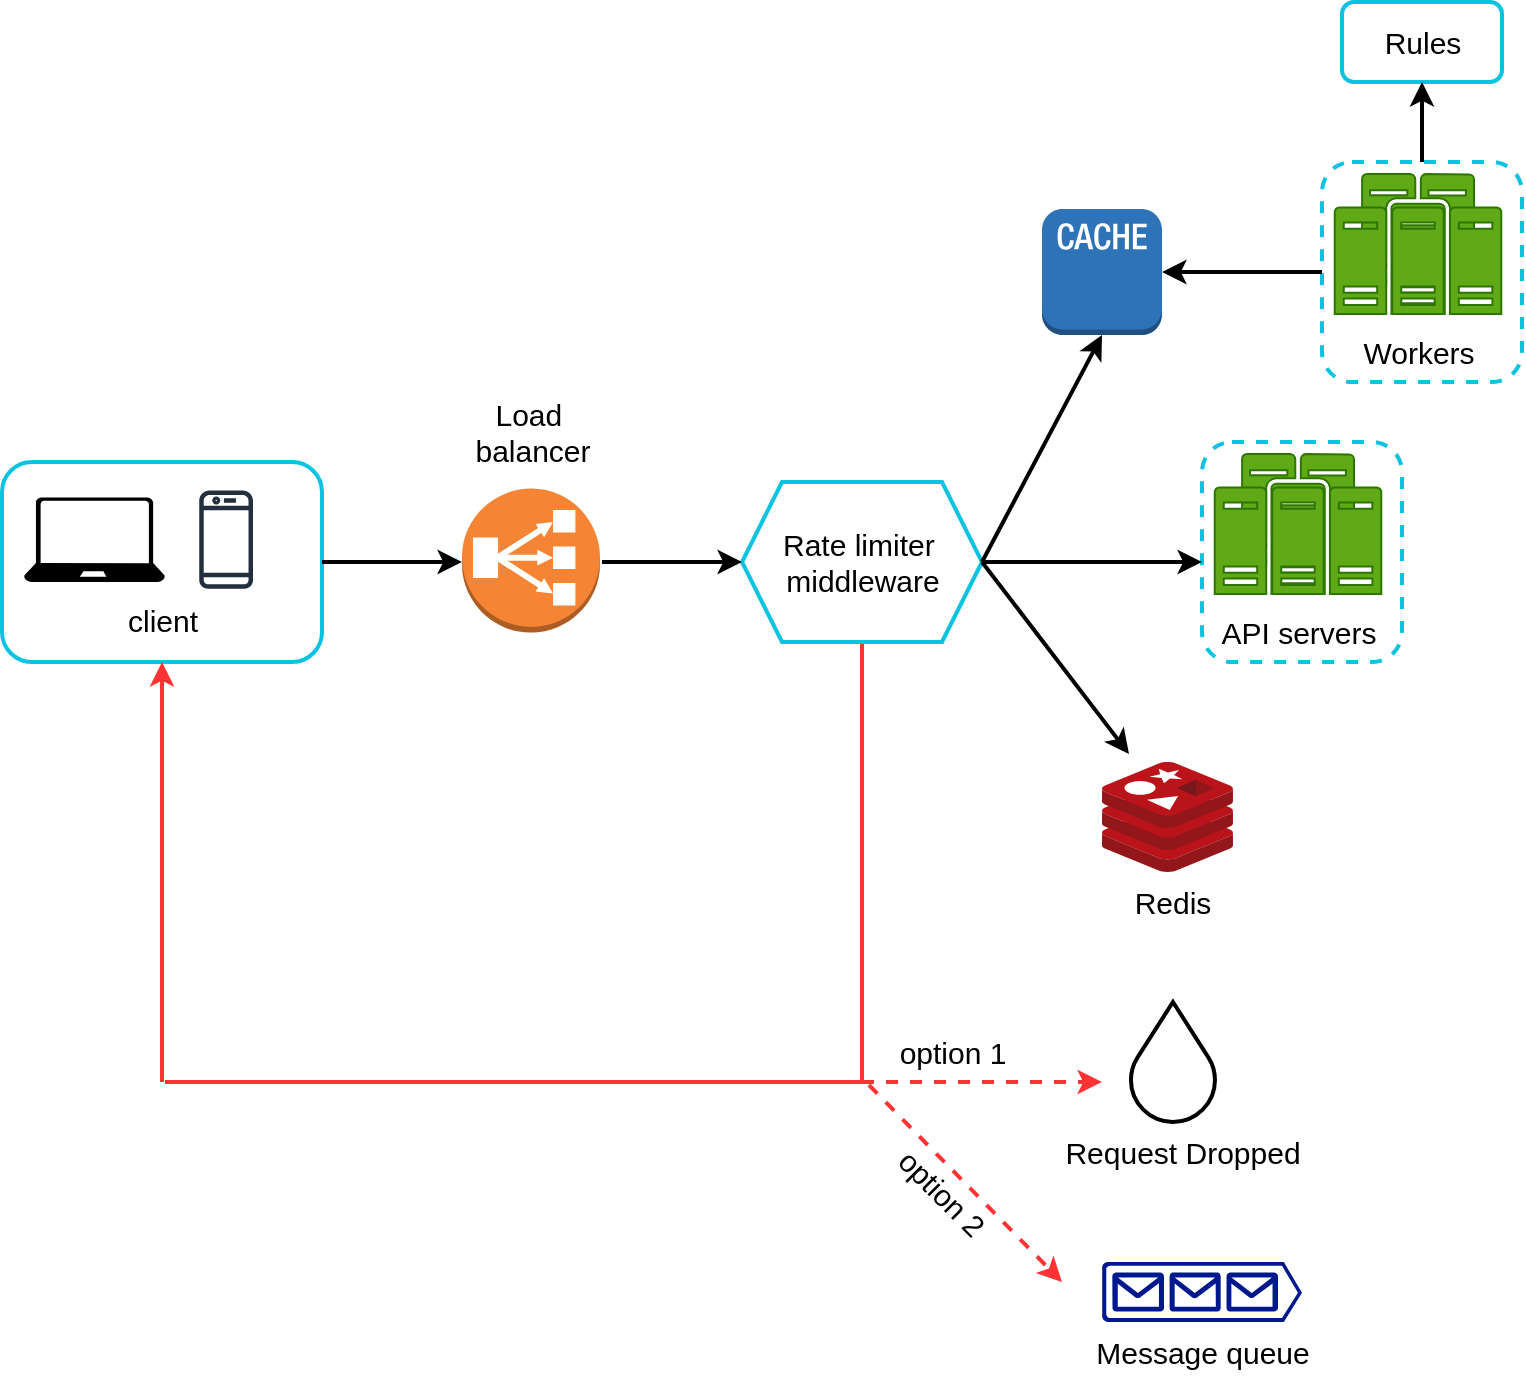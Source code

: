 <mxfile version="24.0.7" type="github">
  <diagram name="Page-1" id="1_jGz1skp5MGL0Hfow_j">
    <mxGraphModel dx="1141" dy="742" grid="1" gridSize="10" guides="1" tooltips="1" connect="1" arrows="1" fold="1" page="1" pageScale="1" pageWidth="1100" pageHeight="850" math="0" shadow="0">
      <root>
        <mxCell id="0" />
        <mxCell id="1" parent="0" />
        <mxCell id="o3WoTyYF3CoVZhlBRWT3-3" value="" style="rounded=1;whiteSpace=wrap;html=1;fillColor=none;strokeColor=#09C3E0;strokeWidth=2;" vertex="1" parent="1">
          <mxGeometry x="100" y="290" width="160" height="100" as="geometry" />
        </mxCell>
        <mxCell id="o3WoTyYF3CoVZhlBRWT3-1" value="" style="sketch=0;outlineConnect=0;fontColor=#232F3E;gradientColor=none;fillColor=#232F3D;strokeColor=none;dashed=0;verticalLabelPosition=bottom;verticalAlign=top;align=center;html=1;fontSize=12;fontStyle=0;aspect=fixed;pointerEvents=1;shape=mxgraph.aws4.mobile_client;" vertex="1" parent="1">
          <mxGeometry x="198.62" y="303.29" width="26.88" height="51.14" as="geometry" />
        </mxCell>
        <mxCell id="o3WoTyYF3CoVZhlBRWT3-4" value="&lt;font style=&quot;font-size: 15px;&quot;&gt;client&lt;/font&gt;" style="text;html=1;align=center;verticalAlign=middle;resizable=0;points=[];autosize=1;strokeColor=none;fillColor=none;" vertex="1" parent="1">
          <mxGeometry x="150" y="354.43" width="60" height="30" as="geometry" />
        </mxCell>
        <mxCell id="o3WoTyYF3CoVZhlBRWT3-6" value="" style="sketch=0;aspect=fixed;pointerEvents=1;shadow=0;dashed=0;html=1;strokeColor=none;labelPosition=center;verticalLabelPosition=bottom;verticalAlign=top;align=center;fillColor=#000000;shape=mxgraph.azure.laptop" vertex="1" parent="1">
          <mxGeometry x="111" y="307.72" width="70.47" height="42.28" as="geometry" />
        </mxCell>
        <mxCell id="o3WoTyYF3CoVZhlBRWT3-7" value="" style="endArrow=classic;html=1;rounded=0;strokeWidth=2;" edge="1" parent="1">
          <mxGeometry width="50" height="50" relative="1" as="geometry">
            <mxPoint x="260" y="340" as="sourcePoint" />
            <mxPoint x="330" y="340" as="targetPoint" />
          </mxGeometry>
        </mxCell>
        <mxCell id="o3WoTyYF3CoVZhlBRWT3-11" value="" style="group" vertex="1" connectable="0" parent="1">
          <mxGeometry x="470" y="300" width="120" height="84" as="geometry" />
        </mxCell>
        <mxCell id="o3WoTyYF3CoVZhlBRWT3-8" value="" style="shape=hexagon;perimeter=hexagonPerimeter2;whiteSpace=wrap;html=1;fixedSize=1;strokeWidth=2;strokeColor=#09C3E0;" vertex="1" parent="o3WoTyYF3CoVZhlBRWT3-11">
          <mxGeometry width="120" height="80" as="geometry" />
        </mxCell>
        <mxCell id="o3WoTyYF3CoVZhlBRWT3-9" value="&lt;font style=&quot;font-size: 15px;&quot;&gt;Rate limiter&amp;nbsp;&lt;/font&gt;&lt;div style=&quot;font-size: 15px;&quot;&gt;&lt;font style=&quot;font-size: 15px;&quot;&gt;middleware&lt;/font&gt;&lt;/div&gt;&lt;div style=&quot;font-size: 15px;&quot;&gt;&lt;br&gt;&lt;/div&gt;" style="text;html=1;align=center;verticalAlign=middle;resizable=0;points=[];autosize=1;strokeColor=none;fillColor=none;" vertex="1" parent="o3WoTyYF3CoVZhlBRWT3-11">
          <mxGeometry x="10" y="14" width="100" height="70" as="geometry" />
        </mxCell>
        <mxCell id="o3WoTyYF3CoVZhlBRWT3-12" value="" style="outlineConnect=0;dashed=0;verticalLabelPosition=bottom;verticalAlign=top;align=center;html=1;shape=mxgraph.aws3.classic_load_balancer;fillColor=#F58534;gradientColor=none;" vertex="1" parent="1">
          <mxGeometry x="330" y="303.29" width="69" height="72" as="geometry" />
        </mxCell>
        <mxCell id="o3WoTyYF3CoVZhlBRWT3-13" value="" style="endArrow=classic;html=1;rounded=0;strokeWidth=2;" edge="1" parent="1">
          <mxGeometry width="50" height="50" relative="1" as="geometry">
            <mxPoint x="400" y="340" as="sourcePoint" />
            <mxPoint x="470" y="340" as="targetPoint" />
          </mxGeometry>
        </mxCell>
        <mxCell id="o3WoTyYF3CoVZhlBRWT3-14" value="&lt;font style=&quot;font-size: 15px;&quot;&gt;Load&amp;nbsp;&lt;/font&gt;&lt;div style=&quot;font-size: 15px;&quot;&gt;&lt;font style=&quot;font-size: 15px;&quot;&gt;balancer&lt;/font&gt;&lt;/div&gt;" style="text;html=1;align=center;verticalAlign=middle;resizable=0;points=[];autosize=1;strokeColor=none;fillColor=none;" vertex="1" parent="1">
          <mxGeometry x="324.5" y="250" width="80" height="50" as="geometry" />
        </mxCell>
        <mxCell id="o3WoTyYF3CoVZhlBRWT3-15" value="" style="outlineConnect=0;dashed=0;verticalLabelPosition=bottom;verticalAlign=top;align=center;html=1;shape=mxgraph.aws3.cache_node;fillColor=#2E73B8;gradientColor=none;" vertex="1" parent="1">
          <mxGeometry x="620" y="163.5" width="60" height="63" as="geometry" />
        </mxCell>
        <mxCell id="o3WoTyYF3CoVZhlBRWT3-16" value="" style="endArrow=classic;html=1;rounded=0;entryX=0.5;entryY=1;entryDx=0;entryDy=0;entryPerimeter=0;strokeWidth=2;" edge="1" parent="1" target="o3WoTyYF3CoVZhlBRWT3-15">
          <mxGeometry width="50" height="50" relative="1" as="geometry">
            <mxPoint x="590" y="340" as="sourcePoint" />
            <mxPoint x="640" y="290" as="targetPoint" />
          </mxGeometry>
        </mxCell>
        <mxCell id="o3WoTyYF3CoVZhlBRWT3-21" value="" style="group" vertex="1" connectable="0" parent="1">
          <mxGeometry x="760" y="140" width="100" height="110" as="geometry" />
        </mxCell>
        <mxCell id="o3WoTyYF3CoVZhlBRWT3-18" value="" style="sketch=0;aspect=fixed;pointerEvents=1;shadow=0;dashed=0;html=1;strokeColor=#2D7600;labelPosition=center;verticalLabelPosition=bottom;verticalAlign=top;align=center;fillColor=#60a917;shape=mxgraph.mscae.enterprise.cluster_server;fontColor=#ffffff;" vertex="1" parent="o3WoTyYF3CoVZhlBRWT3-21">
          <mxGeometry x="20" y="6" width="56" height="70" as="geometry" />
        </mxCell>
        <mxCell id="o3WoTyYF3CoVZhlBRWT3-17" value="" style="sketch=0;aspect=fixed;pointerEvents=1;shadow=0;dashed=0;html=1;strokeColor=#2D7600;labelPosition=center;verticalLabelPosition=bottom;verticalAlign=top;align=center;fillColor=#60a917;shape=mxgraph.mscae.enterprise.server_farm;fontColor=#ffffff;" vertex="1" parent="o3WoTyYF3CoVZhlBRWT3-21">
          <mxGeometry x="6.36" y="22.71" width="83.27" height="53.29" as="geometry" />
        </mxCell>
        <mxCell id="o3WoTyYF3CoVZhlBRWT3-19" value="" style="rounded=1;whiteSpace=wrap;html=1;fillColor=none;dashed=1;strokeWidth=2;strokeColor=#09C3E0;" vertex="1" parent="o3WoTyYF3CoVZhlBRWT3-21">
          <mxGeometry width="100" height="110" as="geometry" />
        </mxCell>
        <mxCell id="o3WoTyYF3CoVZhlBRWT3-20" value="&lt;font style=&quot;font-size: 15px;&quot;&gt;Workers&lt;/font&gt;" style="text;html=1;align=center;verticalAlign=middle;resizable=0;points=[];autosize=1;strokeColor=none;fillColor=none;" vertex="1" parent="o3WoTyYF3CoVZhlBRWT3-21">
          <mxGeometry x="8" y="80" width="80" height="30" as="geometry" />
        </mxCell>
        <mxCell id="o3WoTyYF3CoVZhlBRWT3-27" value="" style="rounded=1;whiteSpace=wrap;html=1;strokeColor=#09C3E0;strokeWidth=2;" vertex="1" parent="1">
          <mxGeometry x="770" y="60" width="80" height="40" as="geometry" />
        </mxCell>
        <mxCell id="o3WoTyYF3CoVZhlBRWT3-28" value="&lt;font style=&quot;font-size: 15px;&quot;&gt;Rules&lt;/font&gt;" style="text;html=1;align=center;verticalAlign=middle;resizable=0;points=[];autosize=1;strokeColor=none;fillColor=none;strokeWidth=2;" vertex="1" parent="1">
          <mxGeometry x="780" y="65" width="60" height="30" as="geometry" />
        </mxCell>
        <mxCell id="o3WoTyYF3CoVZhlBRWT3-29" value="" style="edgeStyle=orthogonalEdgeStyle;rounded=0;orthogonalLoop=1;jettySize=auto;html=1;entryX=0.5;entryY=1;entryDx=0;entryDy=0;strokeWidth=2;" edge="1" parent="1" source="o3WoTyYF3CoVZhlBRWT3-19" target="o3WoTyYF3CoVZhlBRWT3-27">
          <mxGeometry relative="1" as="geometry">
            <mxPoint x="810" y="130" as="targetPoint" />
          </mxGeometry>
        </mxCell>
        <mxCell id="o3WoTyYF3CoVZhlBRWT3-30" value="" style="edgeStyle=orthogonalEdgeStyle;rounded=0;orthogonalLoop=1;jettySize=auto;html=1;strokeWidth=2;" edge="1" parent="1" source="o3WoTyYF3CoVZhlBRWT3-19" target="o3WoTyYF3CoVZhlBRWT3-15">
          <mxGeometry relative="1" as="geometry" />
        </mxCell>
        <mxCell id="o3WoTyYF3CoVZhlBRWT3-35" value="" style="group" vertex="1" connectable="0" parent="1">
          <mxGeometry x="700" y="280" width="100" height="110" as="geometry" />
        </mxCell>
        <mxCell id="o3WoTyYF3CoVZhlBRWT3-36" value="" style="sketch=0;aspect=fixed;pointerEvents=1;shadow=0;dashed=0;html=1;strokeColor=#2D7600;labelPosition=center;verticalLabelPosition=bottom;verticalAlign=top;align=center;fillColor=#60a917;shape=mxgraph.mscae.enterprise.cluster_server;fontColor=#ffffff;" vertex="1" parent="o3WoTyYF3CoVZhlBRWT3-35">
          <mxGeometry x="20" y="6" width="56" height="70" as="geometry" />
        </mxCell>
        <mxCell id="o3WoTyYF3CoVZhlBRWT3-37" value="" style="sketch=0;aspect=fixed;pointerEvents=1;shadow=0;dashed=0;html=1;strokeColor=#2D7600;labelPosition=center;verticalLabelPosition=bottom;verticalAlign=top;align=center;fillColor=#60a917;shape=mxgraph.mscae.enterprise.server_farm;fontColor=#ffffff;" vertex="1" parent="o3WoTyYF3CoVZhlBRWT3-35">
          <mxGeometry x="6.36" y="22.71" width="83.27" height="53.29" as="geometry" />
        </mxCell>
        <mxCell id="o3WoTyYF3CoVZhlBRWT3-38" value="" style="rounded=1;whiteSpace=wrap;html=1;fillColor=none;dashed=1;strokeWidth=2;strokeColor=#09C3E0;" vertex="1" parent="o3WoTyYF3CoVZhlBRWT3-35">
          <mxGeometry width="100" height="110" as="geometry" />
        </mxCell>
        <mxCell id="o3WoTyYF3CoVZhlBRWT3-39" value="&lt;font style=&quot;font-size: 15px;&quot;&gt;API servers&lt;/font&gt;" style="text;html=1;align=center;verticalAlign=middle;resizable=0;points=[];autosize=1;strokeColor=none;fillColor=none;" vertex="1" parent="o3WoTyYF3CoVZhlBRWT3-35">
          <mxGeometry x="-2" y="80" width="100" height="30" as="geometry" />
        </mxCell>
        <mxCell id="o3WoTyYF3CoVZhlBRWT3-40" value="" style="endArrow=classic;html=1;rounded=0;strokeWidth=2;" edge="1" parent="1">
          <mxGeometry width="50" height="50" relative="1" as="geometry">
            <mxPoint x="590" y="340" as="sourcePoint" />
            <mxPoint x="700" y="340" as="targetPoint" />
          </mxGeometry>
        </mxCell>
        <mxCell id="o3WoTyYF3CoVZhlBRWT3-41" value="" style="image;sketch=0;aspect=fixed;html=1;points=[];align=center;fontSize=12;image=img/lib/mscae/Cache_Redis_Product.svg;" vertex="1" parent="1">
          <mxGeometry x="650" y="440" width="65.48" height="55" as="geometry" />
        </mxCell>
        <mxCell id="o3WoTyYF3CoVZhlBRWT3-42" value="&lt;font style=&quot;font-size: 15px;&quot;&gt;Redis&lt;/font&gt;" style="text;html=1;align=center;verticalAlign=middle;resizable=0;points=[];autosize=1;strokeColor=none;fillColor=none;" vertex="1" parent="1">
          <mxGeometry x="655.48" y="495" width="60" height="30" as="geometry" />
        </mxCell>
        <mxCell id="o3WoTyYF3CoVZhlBRWT3-43" value="" style="endArrow=classic;html=1;rounded=0;strokeWidth=2;entryX=0.206;entryY=-0.073;entryDx=0;entryDy=0;entryPerimeter=0;" edge="1" parent="1" target="o3WoTyYF3CoVZhlBRWT3-41">
          <mxGeometry width="50" height="50" relative="1" as="geometry">
            <mxPoint x="590" y="340" as="sourcePoint" />
            <mxPoint x="650" y="420" as="targetPoint" />
          </mxGeometry>
        </mxCell>
        <mxCell id="o3WoTyYF3CoVZhlBRWT3-45" value="" style="endArrow=none;html=1;rounded=0;fillColor=#e51400;strokeColor=#FF3333;strokeWidth=2;" edge="1" parent="1">
          <mxGeometry width="50" height="50" relative="1" as="geometry">
            <mxPoint x="530" y="600" as="sourcePoint" />
            <mxPoint x="530" y="381" as="targetPoint" />
          </mxGeometry>
        </mxCell>
        <mxCell id="o3WoTyYF3CoVZhlBRWT3-49" value="" style="endArrow=none;html=1;rounded=0;fillColor=#e51400;strokeColor=#FF3333;strokeWidth=2;" edge="1" parent="1">
          <mxGeometry width="50" height="50" relative="1" as="geometry">
            <mxPoint x="181.47" y="600" as="sourcePoint" />
            <mxPoint x="531.47" y="600" as="targetPoint" />
          </mxGeometry>
        </mxCell>
        <mxCell id="o3WoTyYF3CoVZhlBRWT3-51" value="" style="endArrow=classic;html=1;rounded=0;entryX=0.5;entryY=1;entryDx=0;entryDy=0;fillColor=#e51400;strokeColor=#FF3333;strokeWidth=2;" edge="1" parent="1" target="o3WoTyYF3CoVZhlBRWT3-3">
          <mxGeometry width="50" height="50" relative="1" as="geometry">
            <mxPoint x="180" y="600" as="sourcePoint" />
            <mxPoint x="400" y="320" as="targetPoint" />
          </mxGeometry>
        </mxCell>
        <mxCell id="o3WoTyYF3CoVZhlBRWT3-52" value="" style="endArrow=classic;html=1;rounded=0;strokeColor=#FF3333;strokeWidth=2;dashed=1;" edge="1" parent="1">
          <mxGeometry width="50" height="50" relative="1" as="geometry">
            <mxPoint x="530" y="600" as="sourcePoint" />
            <mxPoint x="650" y="600" as="targetPoint" />
          </mxGeometry>
        </mxCell>
        <mxCell id="o3WoTyYF3CoVZhlBRWT3-53" value="" style="verticalLabelPosition=bottom;verticalAlign=top;html=1;shape=mxgraph.basic.drop;strokeWidth=2;" vertex="1" parent="1">
          <mxGeometry x="664.48" y="560" width="42" height="60" as="geometry" />
        </mxCell>
        <mxCell id="o3WoTyYF3CoVZhlBRWT3-54" value="&lt;font style=&quot;font-size: 15px;&quot;&gt;Request Dropped&lt;/font&gt;" style="text;html=1;align=center;verticalAlign=middle;resizable=0;points=[];autosize=1;strokeColor=none;fillColor=none;" vertex="1" parent="1">
          <mxGeometry x="620" y="620" width="140" height="30" as="geometry" />
        </mxCell>
        <mxCell id="o3WoTyYF3CoVZhlBRWT3-55" value="&lt;font style=&quot;font-size: 15px;&quot;&gt;option 1&lt;/font&gt;" style="text;html=1;align=center;verticalAlign=middle;resizable=0;points=[];autosize=1;strokeColor=none;fillColor=none;" vertex="1" parent="1">
          <mxGeometry x="535" y="570" width="80" height="30" as="geometry" />
        </mxCell>
        <mxCell id="o3WoTyYF3CoVZhlBRWT3-56" value="" style="endArrow=classic;html=1;rounded=0;strokeColor=#FF3333;strokeWidth=2;dashed=1;exitX=-0.019;exitY=1.05;exitDx=0;exitDy=0;exitPerimeter=0;" edge="1" parent="1" source="o3WoTyYF3CoVZhlBRWT3-55">
          <mxGeometry width="50" height="50" relative="1" as="geometry">
            <mxPoint x="540" y="610" as="sourcePoint" />
            <mxPoint x="630" y="700" as="targetPoint" />
          </mxGeometry>
        </mxCell>
        <mxCell id="o3WoTyYF3CoVZhlBRWT3-57" value="&lt;font style=&quot;font-size: 15px;&quot;&gt;option 2&lt;/font&gt;" style="text;html=1;align=center;verticalAlign=middle;resizable=0;points=[];autosize=1;strokeColor=none;fillColor=none;rotation=45;" vertex="1" parent="1">
          <mxGeometry x="530" y="640" width="80" height="30" as="geometry" />
        </mxCell>
        <mxCell id="o3WoTyYF3CoVZhlBRWT3-58" value="" style="sketch=0;aspect=fixed;pointerEvents=1;shadow=0;dashed=0;html=1;strokeColor=none;labelPosition=center;verticalLabelPosition=bottom;verticalAlign=top;align=center;fillColor=#00188D;shape=mxgraph.azure.queue_generic" vertex="1" parent="1">
          <mxGeometry x="650" y="690" width="100" height="30" as="geometry" />
        </mxCell>
        <mxCell id="o3WoTyYF3CoVZhlBRWT3-59" value="&lt;font style=&quot;font-size: 15px;&quot;&gt;Message queue&lt;/font&gt;" style="text;html=1;align=center;verticalAlign=middle;resizable=0;points=[];autosize=1;strokeColor=none;fillColor=none;" vertex="1" parent="1">
          <mxGeometry x="635" y="720" width="130" height="30" as="geometry" />
        </mxCell>
      </root>
    </mxGraphModel>
  </diagram>
</mxfile>

